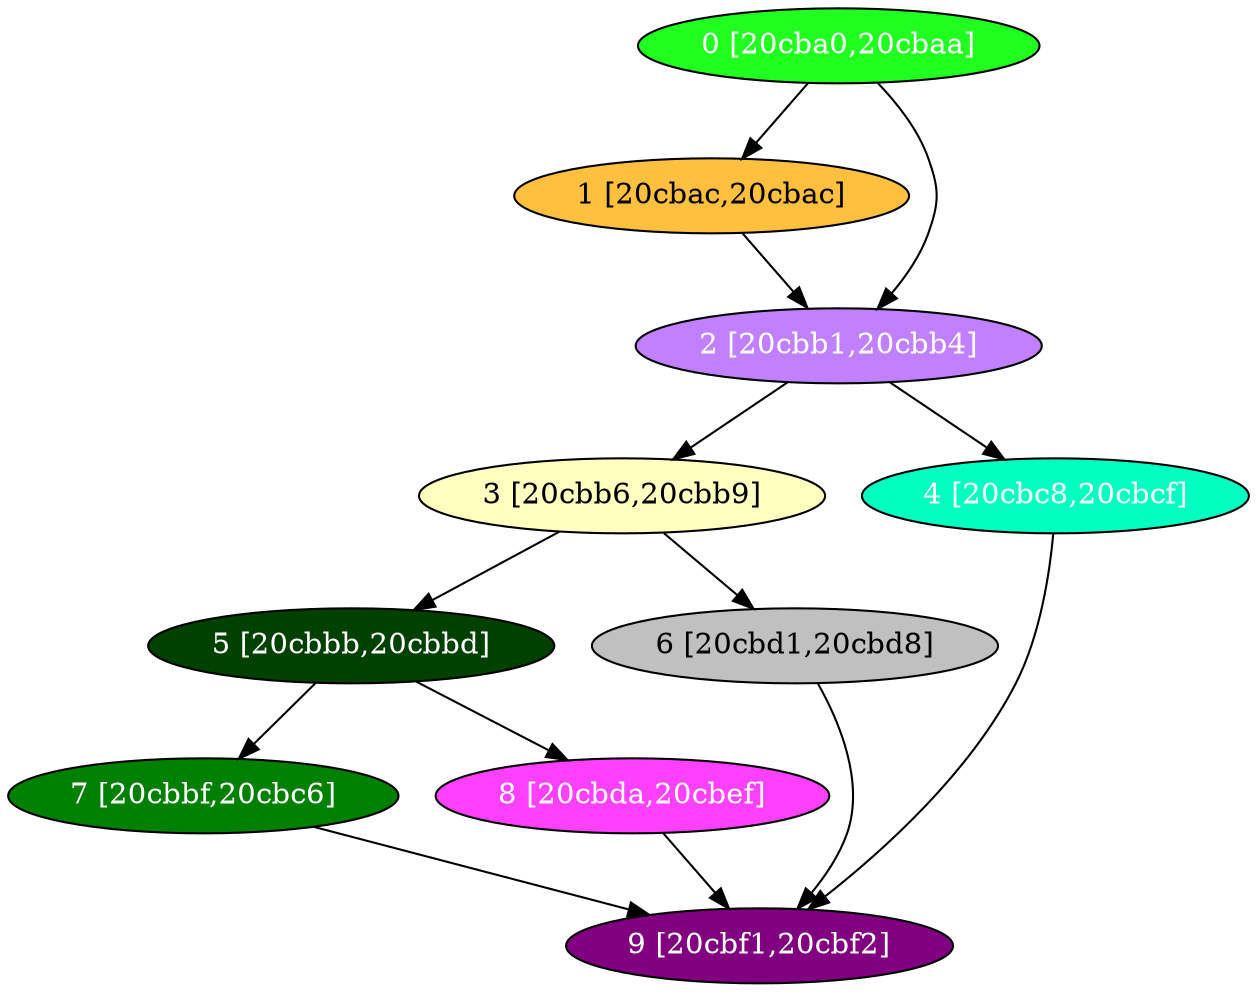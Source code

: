 diGraph libnss3{
	libnss3_0  [style=filled fillcolor="#20FF20" fontcolor="#ffffff" shape=oval label="0 [20cba0,20cbaa]"]
	libnss3_1  [style=filled fillcolor="#FFC040" fontcolor="#000000" shape=oval label="1 [20cbac,20cbac]"]
	libnss3_2  [style=filled fillcolor="#C080FF" fontcolor="#ffffff" shape=oval label="2 [20cbb1,20cbb4]"]
	libnss3_3  [style=filled fillcolor="#FFFFC0" fontcolor="#000000" shape=oval label="3 [20cbb6,20cbb9]"]
	libnss3_4  [style=filled fillcolor="#00FFC0" fontcolor="#ffffff" shape=oval label="4 [20cbc8,20cbcf]"]
	libnss3_5  [style=filled fillcolor="#004000" fontcolor="#ffffff" shape=oval label="5 [20cbbb,20cbbd]"]
	libnss3_6  [style=filled fillcolor="#C0C0C0" fontcolor="#000000" shape=oval label="6 [20cbd1,20cbd8]"]
	libnss3_7  [style=filled fillcolor="#008000" fontcolor="#ffffff" shape=oval label="7 [20cbbf,20cbc6]"]
	libnss3_8  [style=filled fillcolor="#FF40FF" fontcolor="#ffffff" shape=oval label="8 [20cbda,20cbef]"]
	libnss3_9  [style=filled fillcolor="#800080" fontcolor="#ffffff" shape=oval label="9 [20cbf1,20cbf2]"]

	libnss3_0 -> libnss3_1
	libnss3_0 -> libnss3_2
	libnss3_1 -> libnss3_2
	libnss3_2 -> libnss3_3
	libnss3_2 -> libnss3_4
	libnss3_3 -> libnss3_5
	libnss3_3 -> libnss3_6
	libnss3_4 -> libnss3_9
	libnss3_5 -> libnss3_7
	libnss3_5 -> libnss3_8
	libnss3_6 -> libnss3_9
	libnss3_7 -> libnss3_9
	libnss3_8 -> libnss3_9
}